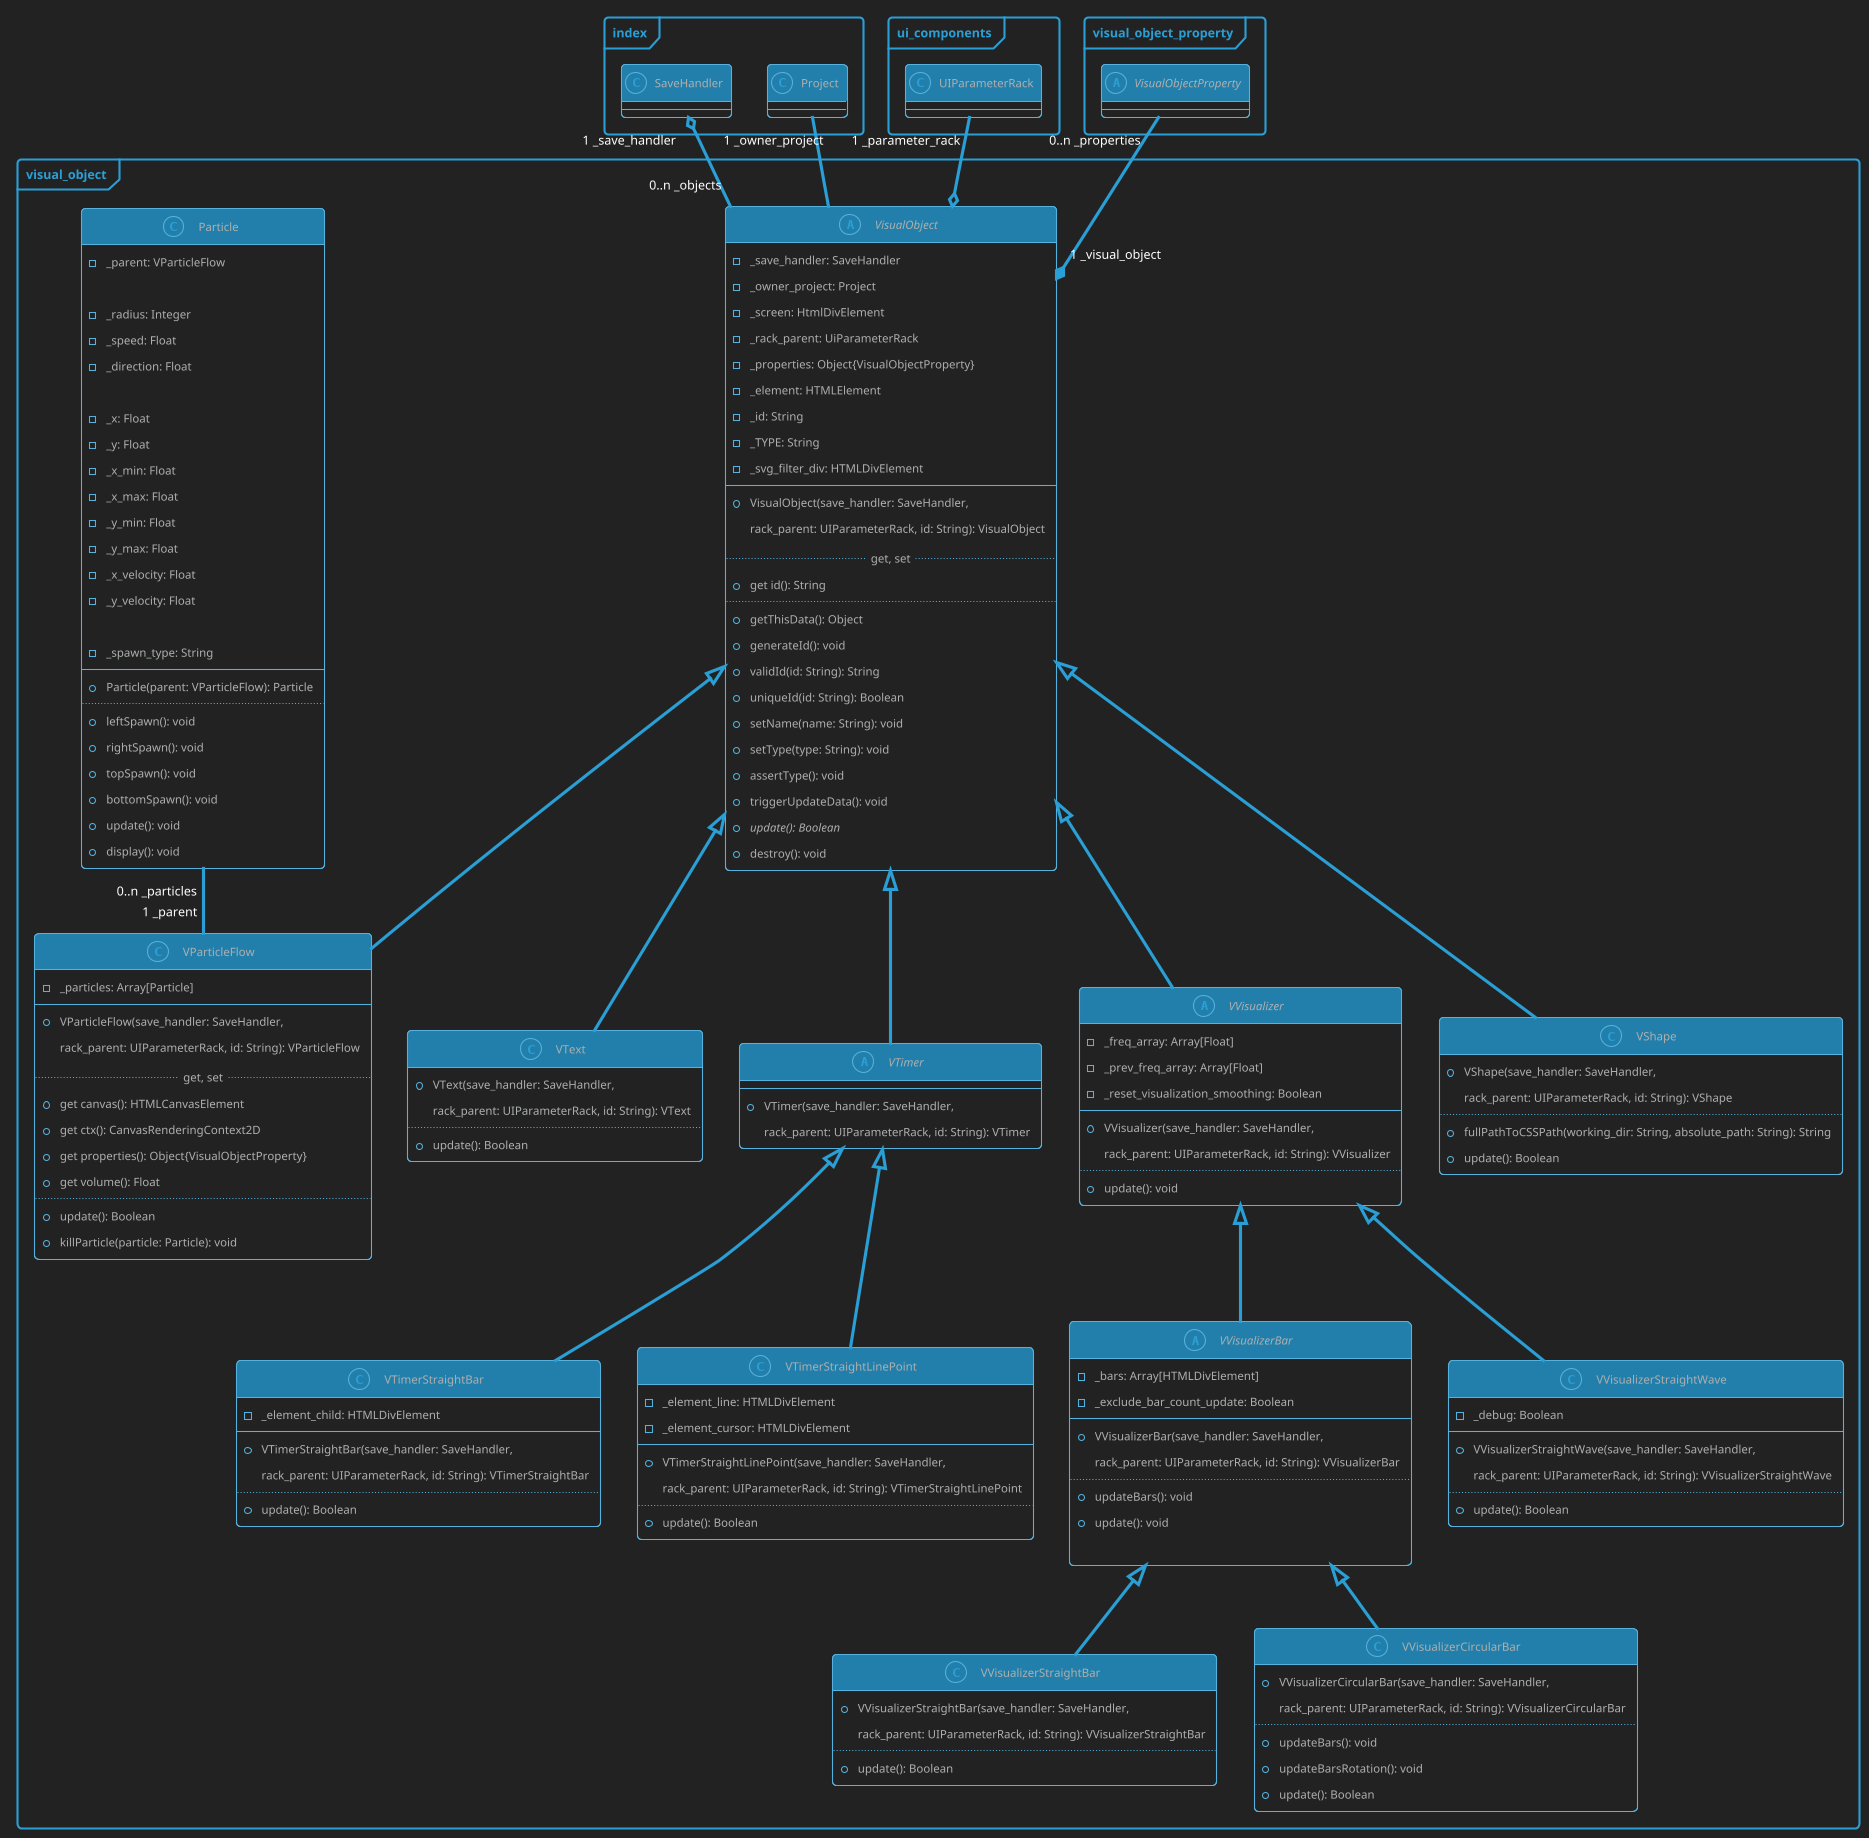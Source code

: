 'MIT License - Copyright (c) 2020-2021 Picorims

@startuml index
!theme cyborg-outline
skinparam BackgroundColor #222222
' skinparam groupInheritance 2
skinparam PackageStyle frame

package "index" {
    class SaveHandler {}
    class Project {}
}

package "ui_components" {
    class UIParameterRack {}
}

package "visual_object_property" {
    abstract class VisualObjectProperty {}
}

package "visual_object" {
    abstract class VisualObject {
        - _save_handler: SaveHandler
        - _owner_project: Project
        - _screen: HtmlDivElement
        - _rack_parent: UiParameterRack
        - _properties: Object{VisualObjectProperty}
        - _element: HTMLElement
        - _id: String
        - _TYPE: String
        - _svg_filter_div: HTMLDivElement
        --
        + VisualObject(save_handler: SaveHandler,
        rack_parent: UIParameterRack, id: String): VisualObject
        ..get, set..
        + get id(): String
        ..
        + getThisData(): Object
        + generateId(): void
        + validId(id: String): String
        + uniqueId(id: String): Boolean
        + setName(name: String): void
        + setType(type: String): void
        + assertType(): void
        + triggerUpdateData(): void
        {abstract} + update(): Boolean
        + destroy(): void
    }
    VisualObject "0..n _objects" -up-o "1 _save_handler" SaveHandler
    VisualObject " " -up- "1 _owner_project" Project
    VisualObject " " o-up- "1 _parameter_rack" UIParameterRack
    VisualObject "1 _visual_object" *-up- "0..n _properties" VisualObjectProperty

    class VText {
        + VText(save_handler: SaveHandler,
        rack_parent: UIParameterRack, id: String): VText
        ..
        + update(): Boolean
    }
    VisualObject <|-- VText

    abstract class VTimer {
        + VTimer(save_handler: SaveHandler,
        rack_parent: UIParameterRack, id: String): VTimer
    }
    VisualObject <|-- VTimer

    class VTimerStraightBar {
        - _element_child: HTMLDivElement
        --
        + VTimerStraightBar(save_handler: SaveHandler,
        rack_parent: UIParameterRack, id: String): VTimerStraightBar
        ..
        + update(): Boolean
    }
    VTimer <|-- VTimerStraightBar
    
    class VTimerStraightLinePoint {
        - _element_line: HTMLDivElement
        - _element_cursor: HTMLDivElement
        --
        + VTimerStraightLinePoint(save_handler: SaveHandler,
        rack_parent: UIParameterRack, id: String): VTimerStraightLinePoint
        ..
        + update(): Boolean
    }
    VTimer <|-- VTimerStraightLinePoint

    class VParticleFlow {
        - _particles: Array[Particle]
        --
        + VParticleFlow(save_handler: SaveHandler,
        rack_parent: UIParameterRack, id: String): VParticleFlow
        ..get, set..
        + get canvas(): HTMLCanvasElement
        + get ctx(): CanvasRenderingContext2D
        + get properties(): Object{VisualObjectProperty}
        + get volume(): Float
        ..
        + update(): Boolean
        + killParticle(particle: Particle): void
    }
    VisualObject <|-- VParticleFlow

    class Particle {
        - _parent: VParticleFlow

        - _radius: Integer
        - _speed: Float
        - _direction: Float

        - _x: Float
        - _y: Float
        - _x_min: Float
        - _x_max: Float
        - _y_min: Float
        - _y_max: Float
        - _x_velocity: Float
        - _y_velocity: Float

        - _spawn_type: String
        --
        + Particle(parent: VParticleFlow): Particle
        ..
        + leftSpawn(): void
        + rightSpawn(): void
        + topSpawn(): void
        + bottomSpawn(): void
        + update(): void
        + display(): void
    }
    Particle "0..n _particles" -- "1 _parent" VParticleFlow

    abstract class VVisualizer {
        - _freq_array: Array[Float]
        - _prev_freq_array: Array[Float]
        - _reset_visualization_smoothing: Boolean
        --
        + VVisualizer(save_handler: SaveHandler,
        rack_parent: UIParameterRack, id: String): VVisualizer
        ..
        + update(): void
    }
    VisualObject <|-- VVisualizer

    abstract class VVisualizerBar {
        - _bars: Array[HTMLDivElement]
        - _exclude_bar_count_update: Boolean
        --
        + VVisualizerBar(save_handler: SaveHandler,
        rack_parent: UIParameterRack, id: String): VVisualizerBar
        ..
        + updateBars(): void
        + update(): void

    }
    VVisualizer <|-- VVisualizerBar

    class VVisualizerStraightBar {
        + VVisualizerStraightBar(save_handler: SaveHandler,
        rack_parent: UIParameterRack, id: String): VVisualizerStraightBar
        ..
        + update(): Boolean
    }
    VVisualizerBar <|-- VVisualizerStraightBar
    
    class VVisualizerCircularBar {
        + VVisualizerCircularBar(save_handler: SaveHandler,
        rack_parent: UIParameterRack, id: String): VVisualizerCircularBar
        ..
        + updateBars(): void
        + updateBarsRotation(): void
        + update(): Boolean
    }
    VVisualizerBar <|-- VVisualizerCircularBar

    class VVisualizerStraightWave {
        - _debug: Boolean
        --
        + VVisualizerStraightWave(save_handler: SaveHandler,
        rack_parent: UIParameterRack, id: String): VVisualizerStraightWave
        ..
        + update(): Boolean
    }
    VVisualizer <|-- VVisualizerStraightWave

    class VShape {
        + VShape(save_handler: SaveHandler,
        rack_parent: UIParameterRack, id: String): VShape
        ..
        + fullPathToCSSPath(working_dir: String, absolute_path: String): String
        + update(): Boolean
    }
    VisualObject <|-- VShape
}

@enduml